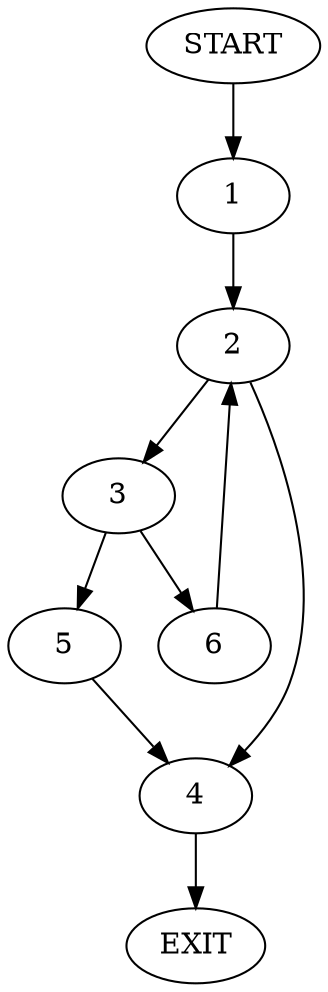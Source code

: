 digraph {
0 [label="START"];
1;
2;
3;
4;
5;
6;
7 [label="EXIT"];
0 -> 1;
1 -> 2;
2 -> 3;
2 -> 4;
3 -> 5;
3 -> 6;
4 -> 7;
5 -> 4;
6 -> 2;
}